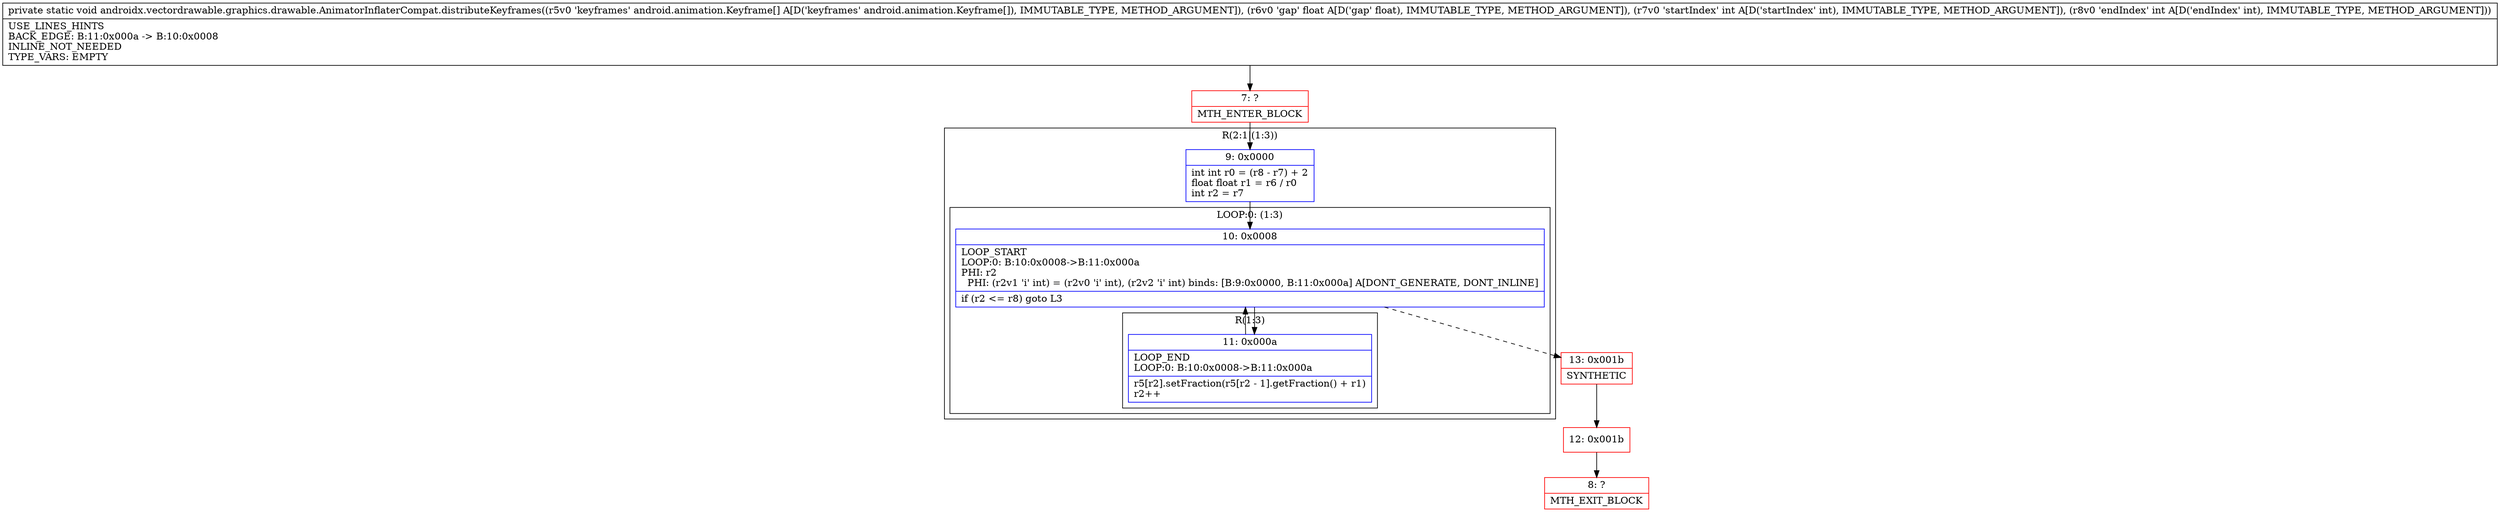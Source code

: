 digraph "CFG forandroidx.vectordrawable.graphics.drawable.AnimatorInflaterCompat.distributeKeyframes([Landroid\/animation\/Keyframe;FII)V" {
subgraph cluster_Region_595310528 {
label = "R(2:1|(1:3))";
node [shape=record,color=blue];
Node_9 [shape=record,label="{9\:\ 0x0000|int int r0 = (r8 \- r7) + 2\lfloat float r1 = r6 \/ r0\lint r2 = r7\l}"];
subgraph cluster_LoopRegion_1538827684 {
label = "LOOP:0: (1:3)";
node [shape=record,color=blue];
Node_10 [shape=record,label="{10\:\ 0x0008|LOOP_START\lLOOP:0: B:10:0x0008\-\>B:11:0x000a\lPHI: r2 \l  PHI: (r2v1 'i' int) = (r2v0 'i' int), (r2v2 'i' int) binds: [B:9:0x0000, B:11:0x000a] A[DONT_GENERATE, DONT_INLINE]\l|if (r2 \<= r8) goto L3\l}"];
subgraph cluster_Region_1658638639 {
label = "R(1:3)";
node [shape=record,color=blue];
Node_11 [shape=record,label="{11\:\ 0x000a|LOOP_END\lLOOP:0: B:10:0x0008\-\>B:11:0x000a\l|r5[r2].setFraction(r5[r2 \- 1].getFraction() + r1)\lr2++\l}"];
}
}
}
Node_7 [shape=record,color=red,label="{7\:\ ?|MTH_ENTER_BLOCK\l}"];
Node_13 [shape=record,color=red,label="{13\:\ 0x001b|SYNTHETIC\l}"];
Node_12 [shape=record,color=red,label="{12\:\ 0x001b}"];
Node_8 [shape=record,color=red,label="{8\:\ ?|MTH_EXIT_BLOCK\l}"];
MethodNode[shape=record,label="{private static void androidx.vectordrawable.graphics.drawable.AnimatorInflaterCompat.distributeKeyframes((r5v0 'keyframes' android.animation.Keyframe[] A[D('keyframes' android.animation.Keyframe[]), IMMUTABLE_TYPE, METHOD_ARGUMENT]), (r6v0 'gap' float A[D('gap' float), IMMUTABLE_TYPE, METHOD_ARGUMENT]), (r7v0 'startIndex' int A[D('startIndex' int), IMMUTABLE_TYPE, METHOD_ARGUMENT]), (r8v0 'endIndex' int A[D('endIndex' int), IMMUTABLE_TYPE, METHOD_ARGUMENT]))  | USE_LINES_HINTS\lBACK_EDGE: B:11:0x000a \-\> B:10:0x0008\lINLINE_NOT_NEEDED\lTYPE_VARS: EMPTY\l}"];
MethodNode -> Node_7;Node_9 -> Node_10;
Node_10 -> Node_11;
Node_10 -> Node_13[style=dashed];
Node_11 -> Node_10;
Node_7 -> Node_9;
Node_13 -> Node_12;
Node_12 -> Node_8;
}

